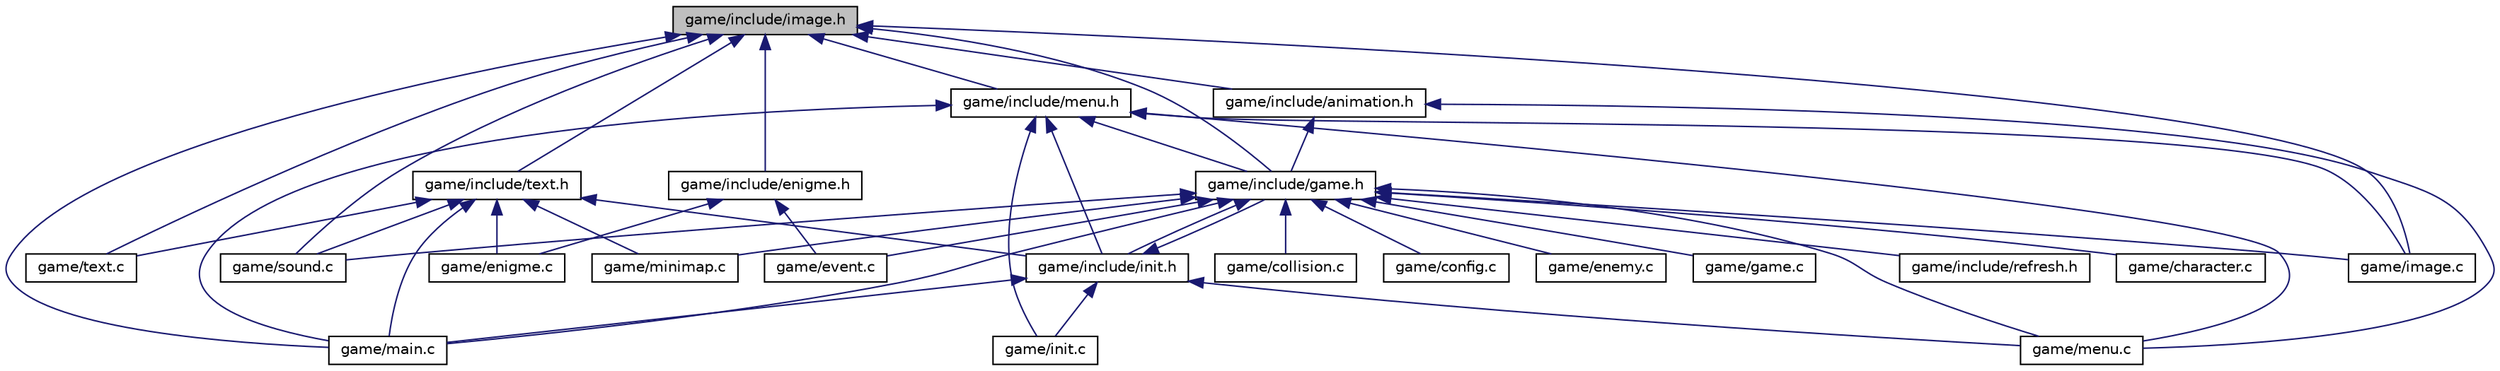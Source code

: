 digraph "game/include/image.h"
{
 // LATEX_PDF_SIZE
  edge [fontname="Helvetica",fontsize="10",labelfontname="Helvetica",labelfontsize="10"];
  node [fontname="Helvetica",fontsize="10",shape=record];
  Node1 [label="game/include/image.h",height=0.2,width=0.4,color="black", fillcolor="grey75", style="filled", fontcolor="black",tooltip="Image Structures and functions."];
  Node1 -> Node2 [dir="back",color="midnightblue",fontsize="10",style="solid",fontname="Helvetica"];
  Node2 [label="game/include/animation.h",height=0.2,width=0.4,color="black", fillcolor="white", style="filled",URL="$dd/d87/animation_8h.html",tooltip="States and button hover."];
  Node2 -> Node3 [dir="back",color="midnightblue",fontsize="10",style="solid",fontname="Helvetica"];
  Node3 [label="game/include/game.h",height=0.2,width=0.4,color="black", fillcolor="white", style="filled",URL="$d2/dd5/game_8h.html",tooltip="Game Management."];
  Node3 -> Node4 [dir="back",color="midnightblue",fontsize="10",style="solid",fontname="Helvetica"];
  Node4 [label="game/include/init.h",height=0.2,width=0.4,color="black", fillcolor="white", style="filled",URL="$d8/dc0/init_8h.html",tooltip="Initializing Initial Values."];
  Node4 -> Node3 [dir="back",color="midnightblue",fontsize="10",style="solid",fontname="Helvetica"];
  Node4 -> Node5 [dir="back",color="midnightblue",fontsize="10",style="solid",fontname="Helvetica"];
  Node5 [label="game/init.c",height=0.2,width=0.4,color="black", fillcolor="white", style="filled",URL="$d8/d60/init_8c.html",tooltip="Initializing Initial Values."];
  Node4 -> Node6 [dir="back",color="midnightblue",fontsize="10",style="solid",fontname="Helvetica"];
  Node6 [label="game/main.c",height=0.2,width=0.4,color="black", fillcolor="white", style="filled",URL="$d0/d29/main_8c.html",tooltip="Main File Project."];
  Node4 -> Node7 [dir="back",color="midnightblue",fontsize="10",style="solid",fontname="Helvetica"];
  Node7 [label="game/menu.c",height=0.2,width=0.4,color="black", fillcolor="white", style="filled",URL="$d2/d0a/menu_8c.html",tooltip="Menu Functions."];
  Node3 -> Node8 [dir="back",color="midnightblue",fontsize="10",style="solid",fontname="Helvetica"];
  Node8 [label="game/character.c",height=0.2,width=0.4,color="black", fillcolor="white", style="filled",URL="$db/d5b/character_8c.html",tooltip="Character Movement and Animation."];
  Node3 -> Node9 [dir="back",color="midnightblue",fontsize="10",style="solid",fontname="Helvetica"];
  Node9 [label="game/collision.c",height=0.2,width=0.4,color="black", fillcolor="white", style="filled",URL="$db/dfa/collision_8c.html",tooltip="Collision Perfect Pixel."];
  Node3 -> Node10 [dir="back",color="midnightblue",fontsize="10",style="solid",fontname="Helvetica"];
  Node10 [label="game/config.c",height=0.2,width=0.4,color="black", fillcolor="white", style="filled",URL="$d3/d95/config_8c.html",tooltip="Config file."];
  Node3 -> Node11 [dir="back",color="midnightblue",fontsize="10",style="solid",fontname="Helvetica"];
  Node11 [label="game/enemy.c",height=0.2,width=0.4,color="black", fillcolor="white", style="filled",URL="$da/d9a/enemy_8c.html",tooltip="ENEMY FUNCTION / mvt /collision / ATTACK."];
  Node3 -> Node12 [dir="back",color="midnightblue",fontsize="10",style="solid",fontname="Helvetica"];
  Node12 [label="game/event.c",height=0.2,width=0.4,color="black", fillcolor="white", style="filled",URL="$d0/deb/event_8c.html",tooltip="Handling game events."];
  Node3 -> Node13 [dir="back",color="midnightblue",fontsize="10",style="solid",fontname="Helvetica"];
  Node13 [label="game/game.c",height=0.2,width=0.4,color="black", fillcolor="white", style="filled",URL="$d1/dcb/game_8c.html",tooltip="Game Management."];
  Node3 -> Node14 [dir="back",color="midnightblue",fontsize="10",style="solid",fontname="Helvetica"];
  Node14 [label="game/image.c",height=0.2,width=0.4,color="black", fillcolor="white", style="filled",URL="$d3/d10/image_8c.html",tooltip="Image Functions."];
  Node3 -> Node15 [dir="back",color="midnightblue",fontsize="10",style="solid",fontname="Helvetica"];
  Node15 [label="game/include/refresh.h",height=0.2,width=0.4,color="black", fillcolor="white", style="filled",URL="$d3/d74/refresh_8h.html",tooltip="Refresh management."];
  Node3 -> Node6 [dir="back",color="midnightblue",fontsize="10",style="solid",fontname="Helvetica"];
  Node3 -> Node7 [dir="back",color="midnightblue",fontsize="10",style="solid",fontname="Helvetica"];
  Node3 -> Node16 [dir="back",color="midnightblue",fontsize="10",style="solid",fontname="Helvetica"];
  Node16 [label="game/minimap.c",height=0.2,width=0.4,color="black", fillcolor="white", style="filled",URL="$d0/da5/minimap_8c.html",tooltip="Minimap Functions."];
  Node3 -> Node17 [dir="back",color="midnightblue",fontsize="10",style="solid",fontname="Helvetica"];
  Node17 [label="game/sound.c",height=0.2,width=0.4,color="black", fillcolor="white", style="filled",URL="$d9/d72/sound_8c.html",tooltip="Sound Functions."];
  Node2 -> Node7 [dir="back",color="midnightblue",fontsize="10",style="solid",fontname="Helvetica"];
  Node1 -> Node3 [dir="back",color="midnightblue",fontsize="10",style="solid",fontname="Helvetica"];
  Node1 -> Node18 [dir="back",color="midnightblue",fontsize="10",style="solid",fontname="Helvetica"];
  Node18 [label="game/include/menu.h",height=0.2,width=0.4,color="black", fillcolor="white", style="filled",URL="$d3/d54/menu_8h.html",tooltip="Menu Functions."];
  Node18 -> Node4 [dir="back",color="midnightblue",fontsize="10",style="solid",fontname="Helvetica"];
  Node18 -> Node3 [dir="back",color="midnightblue",fontsize="10",style="solid",fontname="Helvetica"];
  Node18 -> Node14 [dir="back",color="midnightblue",fontsize="10",style="solid",fontname="Helvetica"];
  Node18 -> Node5 [dir="back",color="midnightblue",fontsize="10",style="solid",fontname="Helvetica"];
  Node18 -> Node6 [dir="back",color="midnightblue",fontsize="10",style="solid",fontname="Helvetica"];
  Node18 -> Node7 [dir="back",color="midnightblue",fontsize="10",style="solid",fontname="Helvetica"];
  Node1 -> Node19 [dir="back",color="midnightblue",fontsize="10",style="solid",fontname="Helvetica"];
  Node19 [label="game/include/text.h",height=0.2,width=0.4,color="black", fillcolor="white", style="filled",URL="$d9/dcc/text_8h.html",tooltip="Text."];
  Node19 -> Node4 [dir="back",color="midnightblue",fontsize="10",style="solid",fontname="Helvetica"];
  Node19 -> Node20 [dir="back",color="midnightblue",fontsize="10",style="solid",fontname="Helvetica"];
  Node20 [label="game/enigme.c",height=0.2,width=0.4,color="black", fillcolor="white", style="filled",URL="$dc/d6a/enigme_8c.html",tooltip="Enigmes."];
  Node19 -> Node6 [dir="back",color="midnightblue",fontsize="10",style="solid",fontname="Helvetica"];
  Node19 -> Node16 [dir="back",color="midnightblue",fontsize="10",style="solid",fontname="Helvetica"];
  Node19 -> Node17 [dir="back",color="midnightblue",fontsize="10",style="solid",fontname="Helvetica"];
  Node19 -> Node21 [dir="back",color="midnightblue",fontsize="10",style="solid",fontname="Helvetica"];
  Node21 [label="game/text.c",height=0.2,width=0.4,color="black", fillcolor="white", style="filled",URL="$da/d80/text_8c.html",tooltip="Text."];
  Node1 -> Node22 [dir="back",color="midnightblue",fontsize="10",style="solid",fontname="Helvetica"];
  Node22 [label="game/include/enigme.h",height=0.2,width=0.4,color="black", fillcolor="white", style="filled",URL="$dd/dd7/enigme_8h.html",tooltip="Enigmes."];
  Node22 -> Node20 [dir="back",color="midnightblue",fontsize="10",style="solid",fontname="Helvetica"];
  Node22 -> Node12 [dir="back",color="midnightblue",fontsize="10",style="solid",fontname="Helvetica"];
  Node1 -> Node14 [dir="back",color="midnightblue",fontsize="10",style="solid",fontname="Helvetica"];
  Node1 -> Node6 [dir="back",color="midnightblue",fontsize="10",style="solid",fontname="Helvetica"];
  Node1 -> Node17 [dir="back",color="midnightblue",fontsize="10",style="solid",fontname="Helvetica"];
  Node1 -> Node21 [dir="back",color="midnightblue",fontsize="10",style="solid",fontname="Helvetica"];
}
